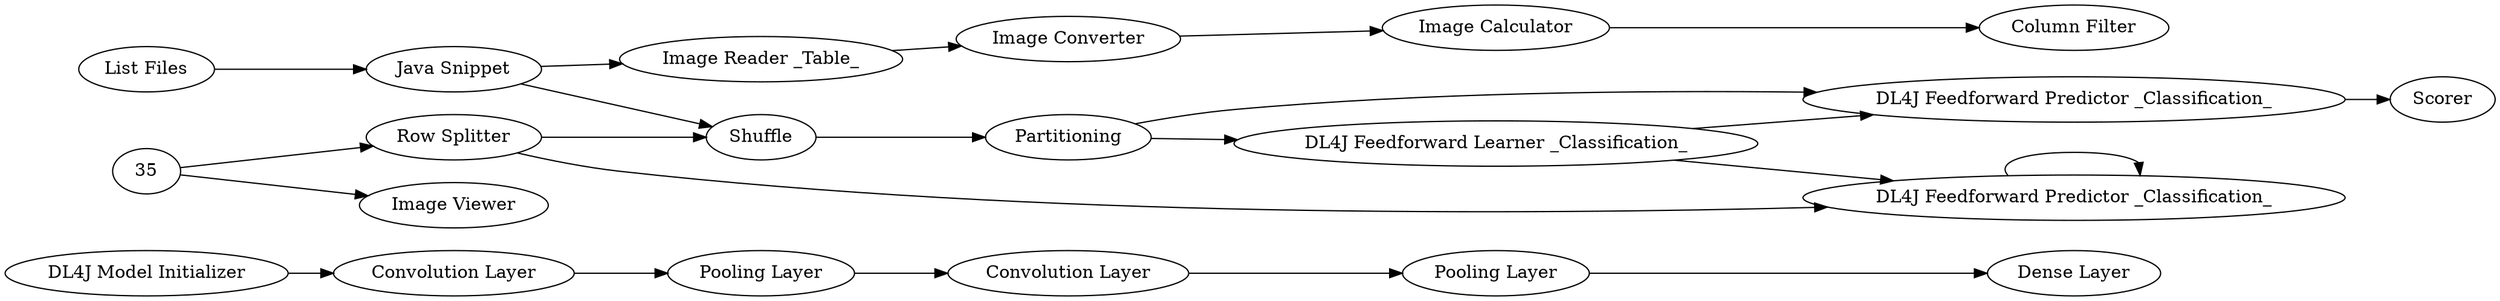 digraph {
	41 [label="DL4J Model Initializer"]
	42 [label="Convolution Layer"]
	43 [label="Pooling Layer"]
	44 [label="Convolution Layer"]
	45 [label="Pooling Layer"]
	46 [label="Dense Layer"]
	10 [label="Row Splitter"]
	33 [label=Scorer]
	1 [label="List Files"]
	2 [label="Java Snippet"]
	3 [label="Image Reader _Table_"]
	20 [label="Column Filter"]
	23 [label="Image Converter"]
	24 [label="Image Calculator"]
	9 [label=Partitioning]
	28 [label=Shuffle]
	29 [label=Scorer]
	31 [label="DL4J Feedforward Learner _Classification_"]
	32 [label="DL4J Feedforward Predictor _Classification_"]
	33 [label="DL4J Feedforward Predictor _Classification_"]
	38 [label="Image Viewer"]
	41 -> 42
	42 -> 43
	43 -> 44
	44 -> 45
	45 -> 46
	1 -> 2
	2 -> 3
	3 -> 23
	23 -> 24
	24 -> 20
	9 -> 31
	9 -> 32
	28 -> 9
	31 -> 32
	32 -> 29
	2 -> 28
	10 -> 28
	10 -> 33
	35 -> 38
	35 -> 10
	31 -> 33
	33 -> 33
	rankdir=LR
}
